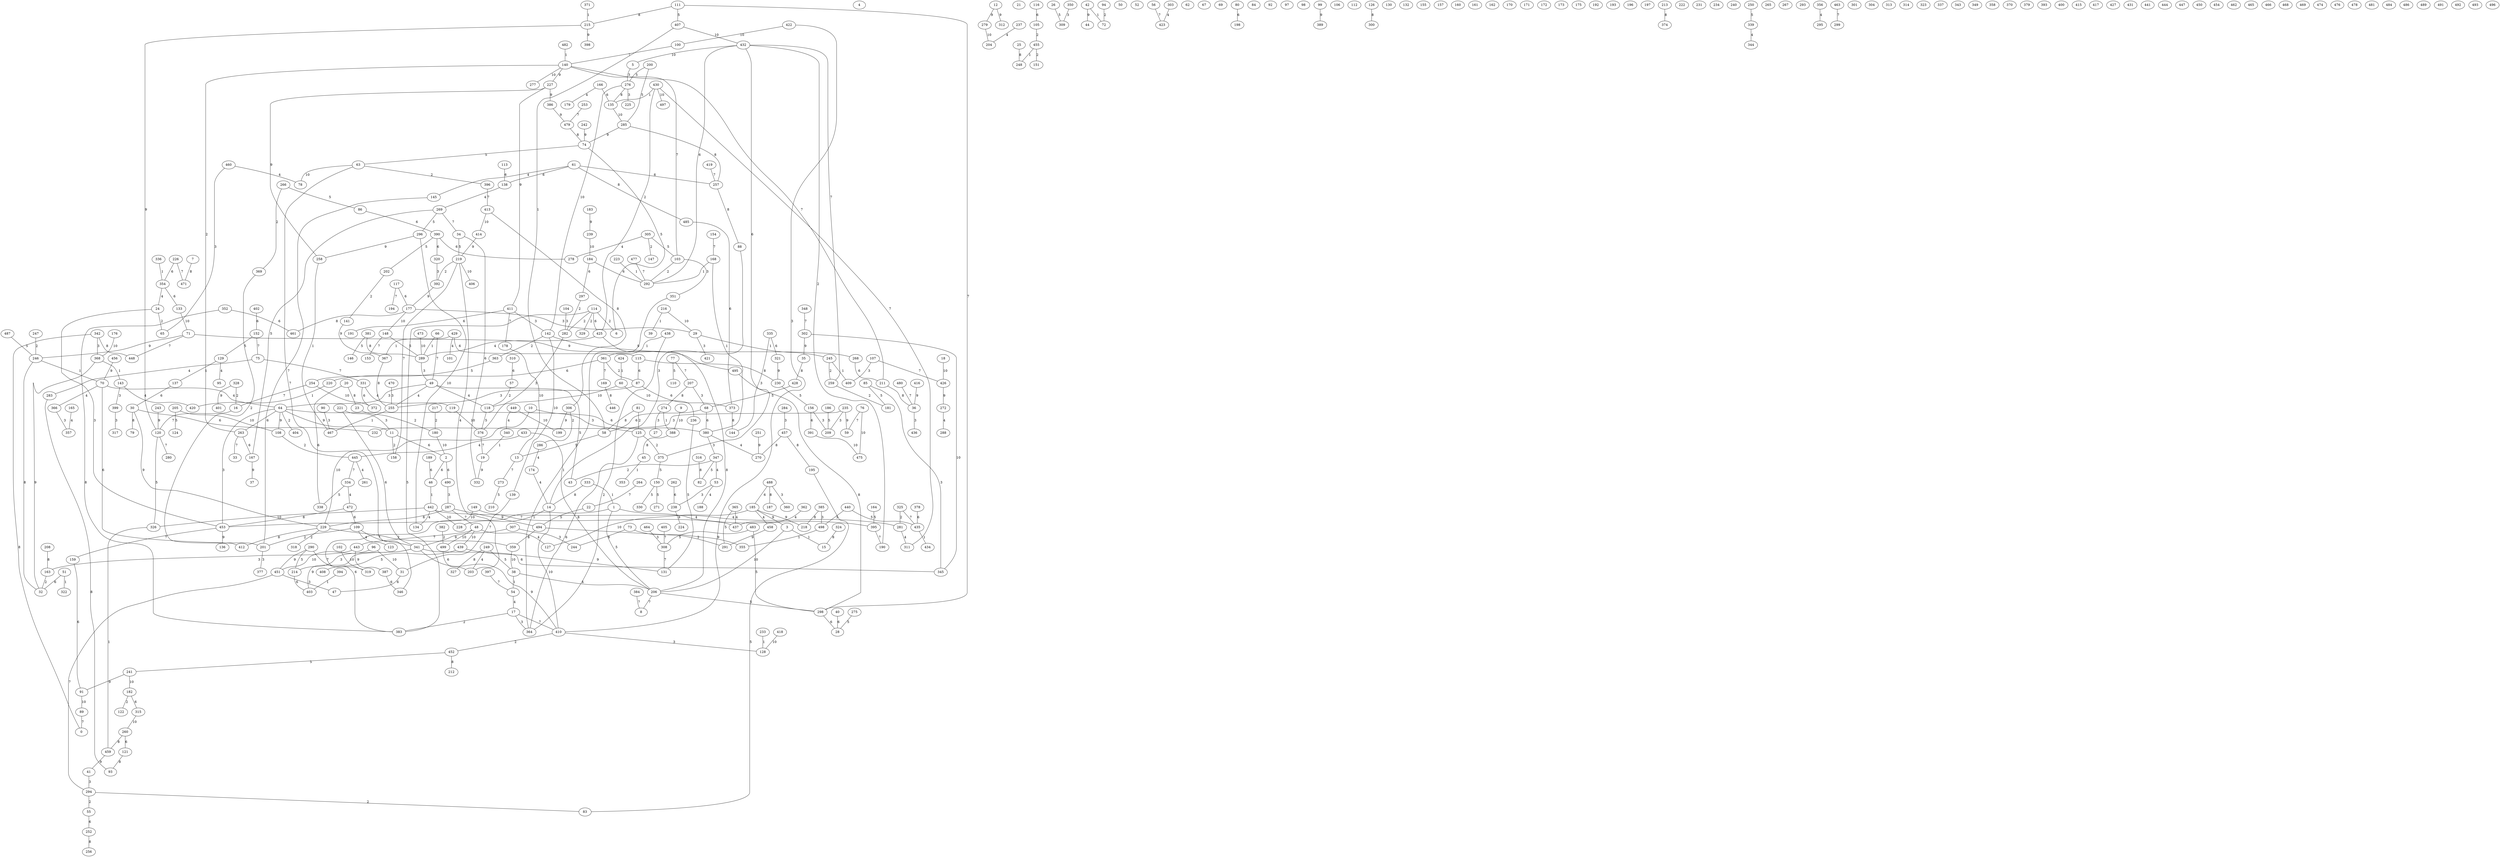 graph {
	0 [label=0]
	1 [label=1]
	2 [label=2]
	3 [label=3]
	4 [label=4]
	5 [label=5]
	6 [label=6]
	7 [label=7]
	8 [label=8]
	9 [label=9]
	10 [label=10]
	11 [label=11]
	12 [label=12]
	13 [label=13]
	14 [label=14]
	15 [label=15]
	16 [label=16]
	17 [label=17]
	18 [label=18]
	19 [label=19]
	20 [label=20]
	21 [label=21]
	22 [label=22]
	23 [label=23]
	24 [label=24]
	25 [label=25]
	26 [label=26]
	27 [label=27]
	28 [label=28]
	29 [label=29]
	30 [label=30]
	31 [label=31]
	32 [label=32]
	33 [label=33]
	34 [label=34]
	35 [label=35]
	36 [label=36]
	37 [label=37]
	38 [label=38]
	39 [label=39]
	40 [label=40]
	41 [label=41]
	42 [label=42]
	43 [label=43]
	44 [label=44]
	45 [label=45]
	46 [label=46]
	47 [label=47]
	48 [label=48]
	49 [label=49]
	50 [label=50]
	51 [label=51]
	52 [label=52]
	53 [label=53]
	54 [label=54]
	55 [label=55]
	56 [label=56]
	57 [label=57]
	58 [label=58]
	59 [label=59]
	60 [label=60]
	61 [label=61]
	62 [label=62]
	63 [label=63]
	64 [label=64]
	65 [label=65]
	66 [label=66]
	67 [label=67]
	68 [label=68]
	69 [label=69]
	70 [label=70]
	71 [label=71]
	72 [label=72]
	73 [label=73]
	74 [label=74]
	75 [label=75]
	76 [label=76]
	77 [label=77]
	78 [label=78]
	79 [label=79]
	80 [label=80]
	81 [label=81]
	82 [label=82]
	83 [label=83]
	84 [label=84]
	85 [label=85]
	86 [label=86]
	87 [label=87]
	88 [label=88]
	89 [label=89]
	90 [label=90]
	91 [label=91]
	92 [label=92]
	93 [label=93]
	94 [label=94]
	95 [label=95]
	96 [label=96]
	97 [label=97]
	98 [label=98]
	99 [label=99]
	100 [label=100]
	101 [label=101]
	102 [label=102]
	103 [label=103]
	104 [label=104]
	105 [label=105]
	106 [label=106]
	107 [label=107]
	108 [label=108]
	109 [label=109]
	110 [label=110]
	111 [label=111]
	112 [label=112]
	113 [label=113]
	114 [label=114]
	115 [label=115]
	116 [label=116]
	117 [label=117]
	118 [label=118]
	119 [label=119]
	120 [label=120]
	121 [label=121]
	122 [label=122]
	123 [label=123]
	124 [label=124]
	125 [label=125]
	126 [label=126]
	127 [label=127]
	128 [label=128]
	129 [label=129]
	130 [label=130]
	131 [label=131]
	132 [label=132]
	133 [label=133]
	134 [label=134]
	135 [label=135]
	136 [label=136]
	137 [label=137]
	138 [label=138]
	139 [label=139]
	140 [label=140]
	141 [label=141]
	142 [label=142]
	143 [label=143]
	144 [label=144]
	145 [label=145]
	146 [label=146]
	147 [label=147]
	148 [label=148]
	149 [label=149]
	150 [label=150]
	151 [label=151]
	152 [label=152]
	153 [label=153]
	154 [label=154]
	155 [label=155]
	156 [label=156]
	157 [label=157]
	158 [label=158]
	159 [label=159]
	160 [label=160]
	161 [label=161]
	162 [label=162]
	163 [label=163]
	164 [label=164]
	165 [label=165]
	166 [label=166]
	167 [label=167]
	168 [label=168]
	169 [label=169]
	170 [label=170]
	171 [label=171]
	172 [label=172]
	173 [label=173]
	174 [label=174]
	175 [label=175]
	176 [label=176]
	177 [label=177]
	178 [label=178]
	179 [label=179]
	180 [label=180]
	181 [label=181]
	182 [label=182]
	183 [label=183]
	184 [label=184]
	185 [label=185]
	186 [label=186]
	187 [label=187]
	188 [label=188]
	189 [label=189]
	190 [label=190]
	191 [label=191]
	192 [label=192]
	193 [label=193]
	194 [label=194]
	195 [label=195]
	196 [label=196]
	197 [label=197]
	198 [label=198]
	199 [label=199]
	200 [label=200]
	201 [label=201]
	202 [label=202]
	203 [label=203]
	204 [label=204]
	205 [label=205]
	206 [label=206]
	207 [label=207]
	208 [label=208]
	209 [label=209]
	210 [label=210]
	211 [label=211]
	212 [label=212]
	213 [label=213]
	214 [label=214]
	215 [label=215]
	216 [label=216]
	217 [label=217]
	218 [label=218]
	219 [label=219]
	220 [label=220]
	221 [label=221]
	222 [label=222]
	223 [label=223]
	224 [label=224]
	225 [label=225]
	226 [label=226]
	227 [label=227]
	228 [label=228]
	229 [label=229]
	230 [label=230]
	231 [label=231]
	232 [label=232]
	233 [label=233]
	234 [label=234]
	235 [label=235]
	236 [label=236]
	237 [label=237]
	238 [label=238]
	239 [label=239]
	240 [label=240]
	241 [label=241]
	242 [label=242]
	243 [label=243]
	244 [label=244]
	245 [label=245]
	246 [label=246]
	247 [label=247]
	248 [label=248]
	249 [label=249]
	250 [label=250]
	251 [label=251]
	252 [label=252]
	253 [label=253]
	254 [label=254]
	255 [label=255]
	256 [label=256]
	257 [label=257]
	258 [label=258]
	259 [label=259]
	260 [label=260]
	261 [label=261]
	262 [label=262]
	263 [label=263]
	264 [label=264]
	265 [label=265]
	266 [label=266]
	267 [label=267]
	268 [label=268]
	269 [label=269]
	270 [label=270]
	271 [label=271]
	272 [label=272]
	273 [label=273]
	274 [label=274]
	275 [label=275]
	276 [label=276]
	277 [label=277]
	278 [label=278]
	279 [label=279]
	280 [label=280]
	281 [label=281]
	282 [label=282]
	283 [label=283]
	284 [label=284]
	285 [label=285]
	286 [label=286]
	287 [label=287]
	288 [label=288]
	289 [label=289]
	290 [label=290]
	291 [label=291]
	292 [label=292]
	293 [label=293]
	294 [label=294]
	295 [label=295]
	296 [label=296]
	297 [label=297]
	298 [label=298]
	299 [label=299]
	300 [label=300]
	301 [label=301]
	302 [label=302]
	303 [label=303]
	304 [label=304]
	305 [label=305]
	306 [label=306]
	307 [label=307]
	308 [label=308]
	309 [label=309]
	310 [label=310]
	311 [label=311]
	312 [label=312]
	313 [label=313]
	314 [label=314]
	315 [label=315]
	316 [label=316]
	317 [label=317]
	318 [label=318]
	319 [label=319]
	320 [label=320]
	321 [label=321]
	322 [label=322]
	323 [label=323]
	324 [label=324]
	325 [label=325]
	326 [label=326]
	327 [label=327]
	328 [label=328]
	329 [label=329]
	330 [label=330]
	331 [label=331]
	332 [label=332]
	333 [label=333]
	334 [label=334]
	335 [label=335]
	336 [label=336]
	337 [label=337]
	338 [label=338]
	339 [label=339]
	340 [label=340]
	341 [label=341]
	342 [label=342]
	343 [label=343]
	344 [label=344]
	345 [label=345]
	346 [label=346]
	347 [label=347]
	348 [label=348]
	349 [label=349]
	350 [label=350]
	351 [label=351]
	352 [label=352]
	353 [label=353]
	354 [label=354]
	355 [label=355]
	356 [label=356]
	357 [label=357]
	358 [label=358]
	359 [label=359]
	360 [label=360]
	361 [label=361]
	362 [label=362]
	363 [label=363]
	364 [label=364]
	365 [label=365]
	366 [label=366]
	367 [label=367]
	368 [label=368]
	369 [label=369]
	370 [label=370]
	371 [label=371]
	372 [label=372]
	373 [label=373]
	374 [label=374]
	375 [label=375]
	376 [label=376]
	377 [label=377]
	378 [label=378]
	379 [label=379]
	380 [label=380]
	381 [label=381]
	382 [label=382]
	383 [label=383]
	384 [label=384]
	385 [label=385]
	386 [label=386]
	387 [label=387]
	388 [label=388]
	389 [label=389]
	390 [label=390]
	391 [label=391]
	392 [label=392]
	393 [label=393]
	394 [label=394]
	395 [label=395]
	396 [label=396]
	397 [label=397]
	398 [label=398]
	399 [label=399]
	400 [label=400]
	401 [label=401]
	402 [label=402]
	403 [label=403]
	404 [label=404]
	405 [label=405]
	406 [label=406]
	407 [label=407]
	408 [label=408]
	409 [label=409]
	410 [label=410]
	411 [label=411]
	412 [label=412]
	413 [label=413]
	414 [label=414]
	415 [label=415]
	416 [label=416]
	417 [label=417]
	418 [label=418]
	419 [label=419]
	420 [label=420]
	421 [label=421]
	422 [label=422]
	423 [label=423]
	424 [label=424]
	425 [label=425]
	426 [label=426]
	427 [label=427]
	428 [label=428]
	429 [label=429]
	430 [label=430]
	431 [label=431]
	432 [label=432]
	433 [label=433]
	434 [label=434]
	435 [label=435]
	436 [label=436]
	437 [label=437]
	438 [label=438]
	439 [label=439]
	440 [label=440]
	441 [label=441]
	442 [label=442]
	443 [label=443]
	444 [label=444]
	445 [label=445]
	446 [label=446]
	447 [label=447]
	448 [label=448]
	449 [label=449]
	450 [label=450]
	451 [label=451]
	452 [label=452]
	453 [label=453]
	454 [label=454]
	455 [label=455]
	456 [label=456]
	457 [label=457]
	458 [label=458]
	459 [label=459]
	460 [label=460]
	461 [label=461]
	462 [label=462]
	463 [label=463]
	464 [label=464]
	465 [label=465]
	466 [label=466]
	467 [label=467]
	468 [label=468]
	469 [label=469]
	470 [label=470]
	471 [label=471]
	472 [label=472]
	473 [label=473]
	474 [label=474]
	475 [label=475]
	476 [label=476]
	477 [label=477]
	478 [label=478]
	479 [label=479]
	480 [label=480]
	481 [label=481]
	482 [label=482]
	483 [label=483]
	484 [label=484]
	485 [label=485]
	486 [label=486]
	487 [label=487]
	488 [label=488]
	489 [label=489]
	490 [label=490]
	491 [label=491]
	492 [label=492]
	493 [label=493]
	494 [label=494]
	495 [label=495]
	496 [label=496]
	497 [label=497]
	498 [label=498]
	499 [label=499]
	140 -- 263 [label=2]
	235 -- 59 [label=9]
	116 -- 105 [label=6]
	30 -- 79 [label=8]
	378 -- 435 [label=6]
	213 -- 374 [label=8]
	77 -- 110 [label=5]
	308 -- 131 [label=7]
	458 -- 291 [label=9]
	333 -- 1 [label=1]
	246 -- 70 [label=1]
	89 -- 0 [label=7]
	64 -- 380 [label=6]
	220 -- 420 [label=1]
	64 -- 453 [label=3]
	164 -- 395 [label=5]
	455 -- 248 [label=1]
	148 -- 289 [label=5]
	185 -- 218 [label=9]
	216 -- 39 [label=1]
	86 -- 390 [label=6]
	81 -- 125 [label=2]
	483 -- 308 [label=5]
	445 -- 261 [label=4]
	87 -- 255 [label=3]
	227 -- 258 [label=9]
	480 -- 36 [label=7]
	53 -- 238 [label=3]
	439 -- 408 [label=5]
	55 -- 252 [label=6]
	350 -- 309 [label=3]
	49 -- 118 [label=4]
	305 -- 147 [label=2]
	48 -- 439 [label=10]
	494 -- 359 [label=8]
	285 -- 74 [label=9]
	263 -- 33 [label=7]
	145 -- 201 [label=7]
	73 -- 244 [label=8]
	260 -- 121 [label=6]
	369 -- 201 [label=2]
	156 -- 209 [label=3]
	143 -- 420 [label=4]
	302 -- 345 [label=10]
	229 -- 412 [label=8]
	339 -- 344 [label=4]
	445 -- 334 [label=7]
	424 -- 60 [label=1]
	200 -- 276 [label=5]
	80 -- 198 [label=6]
	368 -- 32 [label=9]
	443 -- 163 [label=3]
	48 -- 127 [label=4]
	105 -- 455 [label=2]
	185 -- 458 [label=4]
	68 -- 58 [label=6]
	235 -- 209 [label=3]
	205 -- 108 [label=10]
	276 -- 142 [label=10]
	114 -- 6 [label=2]
	384 -- 8 [label=7]
	61 -- 485 [label=8]
	276 -- 135 [label=8]
	376 -- 19 [label=7]
	430 -- 135 [label=1]
	333 -- 14 [label=8]
	51 -- 32 [label=6]
	215 -- 398 [label=9]
	380 -- 347 [label=3]
	182 -- 122 [label=2]
	201 -- 377 [label=3]
	460 -- 78 [label=4]
	449 -- 199 [label=10]
	42 -- 72 [label=1]
	273 -- 210 [label=5]
	88 -- 14 [label=3]
	20 -- 338 [label=6]
	298 -- 28 [label=6]
	305 -- 103 [label=5]
	100 -- 140 [label=7]
	38 -- 206 [label=4]
	269 -- 34 [label=7]
	48 -- 443 [label=7]
	432 -- 5 [label=10]
	17 -- 410 [label=7]
	356 -- 295 [label=4]
	61 -- 145 [label=4]
	125 -- 375 [label=2]
	287 -- 48 [label=7]
	418 -- 128 [label=10]
	24 -- 65 [label=2]
	118 -- 376 [label=5]
	269 -- 167 [label=5]
	241 -- 91 [label=9]
	253 -- 479 [label=7]
	111 -- 407 [label=5]
	296 -- 258 [label=9]
	235 -- 232 [label=3]
	306 -- 286 [label=2]
	438 -- 361 [label=1]
	140 -- 103 [label=7]
	30 -- 232 [label=6]
	413 -- 414 [label=10]
	139 -- 31 [label=7]
	35 -- 428 [label=8]
	425 -- 206 [label=8]
	460 -- 65 [label=3]
	10 -- 125 [label=3]
	150 -- 271 [label=5]
	381 -- 146 [label=5]
	443 -- 387 [label=9]
	341 -- 345 [label=6]
	142 -- 139 [label=10]
	381 -- 289 [label=8]
	416 -- 36 [label=9]
	184 -- 297 [label=6]
	473 -- 289 [label=10]
	263 -- 167 [label=6]
	275 -- 28 [label=5]
	429 -- 367 [label=1]
	347 -- 82 [label=5]
	272 -- 288 [label=4]
	499 -- 203 [label=6]
	320 -- 392 [label=3]
	397 -- 54 [label=7]
	391 -- 475 [label=10]
	359 -- 38 [label=10]
	25 -- 248 [label=8]
	49 -- 255 [label=4]
	269 -- 296 [label=5]
	54 -- 17 [label=4]
	3 -- 206 [label=10]
	214 -- 403 [label=6]
	114 -- 329 [label=2]
	12 -- 312 [label=9]
	38 -- 54 [label=1]
	483 -- 298 [label=5]
	451 -- 294 [label=7]
	96 -- 451 [label=10]
	114 -- 383 [label=5]
	414 -- 219 [label=9]
	41 -- 294 [label=3]
	74 -- 6 [label=5]
	103 -- 292 [label=2]
	114 -- 282 [label=2]
	457 -- 270 [label=8]
	143 -- 399 [label=3]
	464 -- 308 [label=3]
	2 -- 46 [label=6]
	46 -- 442 [label=1]
	219 -- 406 [label=10]
	246 -- 32 [label=8]
	402 -- 152 [label=6]
	251 -- 270 [label=9]
	109 -- 123 [label=4]
	14 -- 410 [label=10]
	48 -- 499 [label=10]
	206 -- 298 [label=5]
	114 -- 425 [label=6]
	262 -- 238 [label=6]
	440 -- 435 [label=5]
	249 -- 203 [label=4]
	159 -- 91 [label=6]
	129 -- 95 [label=4]
	422 -- 410 [label=3]
	306 -- 199 [label=9]
	361 -- 87 [label=2]
	335 -- 144 [label=3]
	266 -- 369 [label=2]
	42 -- 44 [label=9]
	185 -- 127 [label=10]
	1 -- 395 [label=4]
	463 -- 299 [label=7]
	152 -- 75 [label=7]
	216 -- 29 [label=10]
	459 -- 41 [label=9]
	1 -- 383 [label=6]
	264 -- 22 [label=7]
	413 -- 306 [label=8]
	482 -- 140 [label=1]
	17 -- 364 [label=3]
	19 -- 332 [label=9]
	411 -- 191 [label=6]
	94 -- 72 [label=2]
	472 -- 109 [label=6]
	73 -- 355 [label=9]
	104 -- 282 [label=3]
	407 -- 58 [label=1]
	150 -- 330 [label=5]
	274 -- 27 [label=3]
	363 -- 254 [label=5]
	247 -- 246 [label=2]
	177 -- 29 [label=3]
	137 -- 30 [label=6]
	442 -- 326 [label=10]
	115 -- 87 [label=6]
	495 -- 298 [label=8]
	410 -- 452 [label=2]
	1 -- 206 [label=5]
	96 -- 31 [label=10]
	229 -- 359 [label=2]
	18 -- 426 [label=10]
	361 -- 169 [label=7]
	31 -- 47 [label=6]
	361 -- 220 [label=6]
	411 -- 142 [label=3]
	109 -- 201 [label=2]
	90 -- 467 [label=3]
	453 -- 159 [label=7]
	385 -- 218 [label=8]
	342 -- 368 [label=3]
	34 -- 219 [label=5]
	449 -- 340 [label=4]
	289 -- 49 [label=3]
	249 -- 38 [label=5]
	119 -- 376 [label=10]
	241 -- 182 [label=10]
	281 -- 311 [label=4]
	30 -- 229 [label=9]
	294 -- 83 [label=2]
	331 -- 119 [label=4]
	156 -- 391 [label=6]
	207 -- 68 [label=3]
	284 -- 457 [label=3]
	149 -- 453 [label=10]
	75 -- 331 [label=7]
	16 -- 120 [label=7]
	11 -- 158 [label=2]
	390 -- 278 [label=6]
	120 -- 280 [label=7]
	239 -- 184 [label=10]
	81 -- 58 [label=8]
	286 -- 174 [label=4]
	326 -- 459 [label=1]
	368 -- 143 [label=1]
	282 -- 376 [label=3]
	107 -- 426 [label=7]
	223 -- 292 [label=1]
	429 -- 101 [label=4]
	430 -- 497 [label=10]
	325 -- 435 [label=7]
	87 -- 373 [label=6]
	439 -- 131 [label=9]
	108 -- 445 [label=2]
	365 -- 291 [label=5]
	71 -- 246 [label=9]
	479 -- 74 [label=8]
	485 -- 373 [label=6]
	334 -- 338 [label=5]
	324 -- 15 [label=8]
	432 -- 292 [label=6]
	385 -- 498 [label=3]
	287 -- 494 [label=9]
	177 -- 148 [label=10]
	388 -- 45 [label=8]
	340 -- 19 [label=1]
	148 -- 153 [label=7]
	113 -- 138 [label=6]
	13 -- 273 [label=7]
	395 -- 190 [label=7]
	440 -- 498 [label=3]
	348 -- 302 [label=7]
	411 -- 178 [label=7]
	186 -- 209 [label=5]
	287 -- 229 [label=8]
	227 -- 386 [label=9]
	60 -- 236 [label=10]
	219 -- 392 [label=2]
	290 -- 319 [label=7]
	71 -- 495 [label=9]
	252 -- 256 [label=8]
	290 -- 451 [label=9]
	494 -- 291 [label=2]
	182 -- 315 [label=6]
	354 -- 24 [label=4]
	109 -- 341 [label=7]
	169 -- 446 [label=8]
	290 -- 214 [label=5]
	53 -- 188 [label=4]
	85 -- 345 [label=3]
	117 -- 177 [label=6]
	63 -- 78 [label=10]
	184 -- 292 [label=6]
	183 -- 239 [label=9]
	70 -- 366 [label=4]
	257 -- 88 [label=8]
	254 -- 372 [label=10]
	410 -- 128 [label=3]
	341 -- 214 [label=3]
	208 -- 163 [label=8]
	365 -- 437 [label=4]
	233 -- 128 [label=1]
	24 -- 453 [label=3]
	428 -- 68 [label=5]
	133 -- 71 [label=10]
	103 -- 351 [label=3]
	325 -- 281 [label=2]
	347 -- 43 [label=2]
	243 -- 120 [label=9]
	294 -- 55 [label=2]
	321 -- 230 [label=9]
	371 -- 215 [label=1]
	260 -- 459 [label=8]
	58 -- 13 [label=5]
	472 -- 453 [label=8]
	20 -- 23 [label=8]
	375 -- 150 [label=5]
	477 -- 292 [label=7]
	310 -- 57 [label=6]
	487 -- 246 [label=5]
	274 -- 388 [label=1]
	307 -- 341 [label=9]
	163 -- 32 [label=2]
	315 -- 260 [label=10]
	242 -- 74 [label=9]
	76 -- 475 [label=10]
	174 -- 14 [label=4]
	302 -- 35 [label=9]
	221 -- 341 [label=6]
	433 -- 445 [label=4]
	249 -- 327 [label=8]
	362 -- 437 [label=4]
	154 -- 168 [label=7]
	51 -- 322 [label=1]
	43 -- 49 [label=5]
	373 -- 144 [label=8]
	226 -- 354 [label=6]
	138 -- 269 [label=4]
	432 -- 375 [label=6]
	71 -- 448 [label=7]
	457 -- 195 [label=8]
	432 -- 190 [label=2]
	422 -- 100 [label=10]
	76 -- 59 [label=7]
	178 -- 13 [label=10]
	488 -- 187 [label=8]
	236 -- 131 [label=5]
	366 -- 357 [label=3]
	14 -- 228 [label=1]
	407 -- 432 [label=10]
	429 -- 115 [label=6]
	405 -- 308 [label=7]
	352 -- 383 [label=8]
	17 -- 383 [label=2]
	91 -- 89 [label=10]
	66 -- 49 [label=7]
	125 -- 364 [label=6]
	351 -- 364 [label=1]
	498 -- 355 [label=1]
	141 -- 367 [label=9]
	456 -- 70 [label=9]
	268 -- 211 [label=6]
	2 -- 490 [label=6]
	230 -- 156 [label=5]
	140 -- 227 [label=9]
	279 -- 204 [label=10]
	66 -- 289 [label=1]
	238 -- 224 [label=9]
	121 -- 93 [label=8]
	22 -- 494 [label=5]
	36 -- 436 [label=3]
	250 -- 339 [label=5]
	99 -- 389 [label=9]
	347 -- 53 [label=4]
	237 -- 204 [label=4]
	221 -- 11 [label=3]
	61 -- 257 [label=6]
	68 -- 380 [label=6]
	403 -- 341 [label=9]
	430 -- 425 [label=2]
	367 -- 255 [label=8]
	205 -- 124 [label=5]
	254 -- 16 [label=7]
	10 -- 229 [label=10]
	9 -- 388 [label=10]
	229 -- 318 [label=2]
	336 -- 354 [label=1]
	63 -- 396 [label=2]
	140 -- 211 [label=7]
	34 -- 332 [label=6]
	29 -- 245 [label=1]
	342 -- 448 [label=8]
	85 -- 181 [label=5]
	342 -- 0 [label=8]
	5 -- 276 [label=3]
	438 -- 364 [label=2]
	255 -- 467 [label=1]
	40 -- 28 [label=6]
	49 -- 64 [label=3]
	392 -- 177 [label=9]
	129 -- 137 [label=1]
	442 -- 228 [label=10]
	328 -- 16 [label=2]
	245 -- 409 [label=1]
	387 -- 346 [label=6]
	382 -- 499 [label=2]
	142 -- 268 [label=9]
	316 -- 82 [label=8]
	64 -- 11 [label=9]
	165 -- 357 [label=4]
	168 -- 292 [label=1]
	142 -- 363 [label=2]
	452 -- 212 [label=8]
	60 -- 118 [label=10]
	452 -- 241 [label=5]
	396 -- 413 [label=7]
	200 -- 285 [label=5]
	75 -- 283 [label=4]
	433 -- 206 [label=8]
	115 -- 230 [label=8]
	63 -- 346 [label=7]
	390 -- 202 [label=5]
	12 -- 279 [label=9]
	307 -- 244 [label=3]
	335 -- 321 [label=6]
	426 -- 272 [label=9]
	341 -- 410 [label=9]
	180 -- 2 [label=10]
	259 -- 181 [label=2]
	166 -- 179 [label=4]
	470 -- 255 [label=3]
	303 -- 423 [label=4]
	328 -- 401 [label=9]
	168 -- 380 [label=1]
	399 -- 317 [label=3]
	102 -- 319 [label=10]
	206 -- 8 [label=7]
	488 -- 185 [label=6]
	490 -- 287 [label=3]
	7 -- 471 [label=8]
	64 -- 108 [label=9]
	23 -- 180 [label=2]
	227 -- 411 [label=9]
	380 -- 270 [label=4]
	352 -- 461 [label=6]
	26 -- 309 [label=5]
	226 -- 471 [label=7]
	354 -- 133 [label=6]
	149 -- 437 [label=7]
	152 -- 129 [label=5]
	111 -- 215 [label=8]
	167 -- 37 [label=9]
	455 -- 151 [label=2]
	215 -- 120 [label=9]
	488 -- 360 [label=3]
	258 -- 467 [label=1]
	64 -- 263 [label=6]
	117 -- 194 [label=7]
	3 -- 15 [label=1]
	74 -- 63 [label=5]
	442 -- 281 [label=4]
	432 -- 259 [label=7]
	419 -- 257 [label=7]
	283 -- 93 [label=8]
	334 -- 472 [label=4]
	135 -- 285 [label=10]
	107 -- 409 [label=3]
	297 -- 282 [label=2]
	425 -- 289 [label=4]
	195 -- 83 [label=5]
	185 -- 3 [label=9]
	203 -- 219 [label=4]
	331 -- 372 [label=6]
	430 -- 311 [label=7]
	77 -- 207 [label=7]
	245 -- 259 [label=2]
	176 -- 368 [label=10]
	111 -- 298 [label=7]
	64 -- 404 [label=2]
	70 -- 412 [label=6]
	296 -- 134 [label=10]
	29 -- 421 [label=3]
	285 -- 257 [label=8]
	189 -- 46 [label=6]
	140 -- 277 [label=10]
	305 -- 278 [label=4]
	166 -- 135 [label=6]
	266 -- 86 [label=5]
	442 -- 134 [label=4]
	120 -- 326 [label=5]
	217 -- 180 [label=2]
	126 -- 300 [label=8]
	207 -- 274 [label=8]
	394 -- 403 [label=1]
	211 -- 36 [label=8]
	45 -- 353 [label=1]
	56 -- 423 [label=7]
	158 -- 219 [label=7]
	11 -- 2 [label=6]
	386 -- 479 [label=9]
	390 -- 320 [label=6]
	202 -- 141 [label=2]
	276 -- 225 [label=3]
	451 -- 47 [label=3]
	61 -- 138 [label=6]
	57 -- 118 [label=2]
	177 -- 461 [label=8]
	70 -- 64 [label=4]
	435 -- 434 [label=1]
	453 -- 136 [label=9]
}

